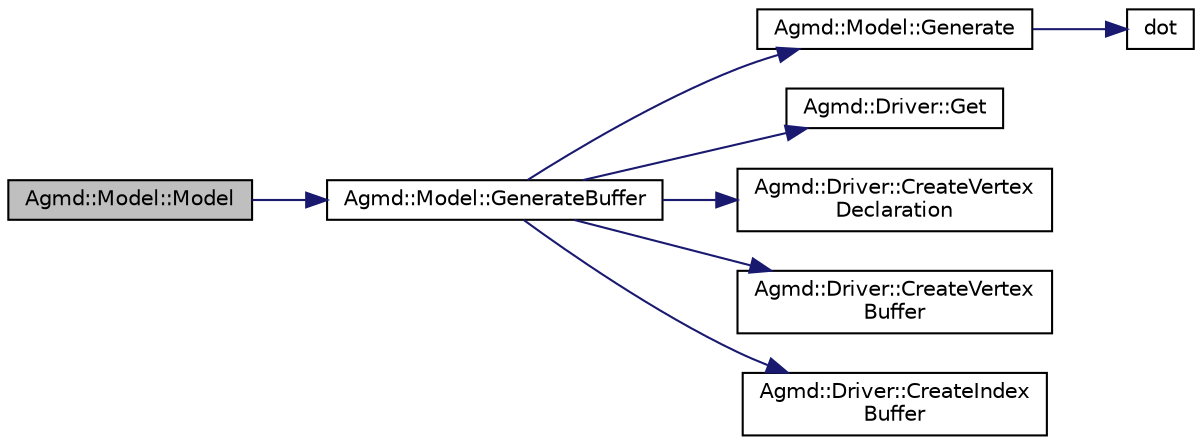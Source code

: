 digraph "Agmd::Model::Model"
{
  edge [fontname="Helvetica",fontsize="10",labelfontname="Helvetica",labelfontsize="10"];
  node [fontname="Helvetica",fontsize="10",shape=record];
  rankdir="LR";
  Node1 [label="Agmd::Model::Model",height=0.2,width=0.4,color="black", fillcolor="grey75", style="filled" fontcolor="black"];
  Node1 -> Node2 [color="midnightblue",fontsize="10",style="solid",fontname="Helvetica"];
  Node2 [label="Agmd::Model::GenerateBuffer",height=0.2,width=0.4,color="black", fillcolor="white", style="filled",URL="$class_agmd_1_1_model.html#a9f0869f94681218253c5f755d9c896e9"];
  Node2 -> Node3 [color="midnightblue",fontsize="10",style="solid",fontname="Helvetica"];
  Node3 [label="Agmd::Model::Generate",height=0.2,width=0.4,color="black", fillcolor="white", style="filled",URL="$class_agmd_1_1_model.html#a38a209d271ccb493a14af4c2b247fbcf"];
  Node3 -> Node4 [color="midnightblue",fontsize="10",style="solid",fontname="Helvetica"];
  Node4 [label="dot",height=0.2,width=0.4,color="black", fillcolor="white", style="filled",URL="$_demo_2simplexnoise_8cpp.html#ac09abdb6d0f634024e3f63d92542e38f"];
  Node2 -> Node5 [color="midnightblue",fontsize="10",style="solid",fontname="Helvetica"];
  Node5 [label="Agmd::Driver::Get",height=0.2,width=0.4,color="black", fillcolor="white", style="filled",URL="$class_agmd_1_1_driver.html#aedf84a4d782cbaad6a5d5eb1fd17b682"];
  Node2 -> Node6 [color="midnightblue",fontsize="10",style="solid",fontname="Helvetica"];
  Node6 [label="Agmd::Driver::CreateVertex\lDeclaration",height=0.2,width=0.4,color="black", fillcolor="white", style="filled",URL="$class_agmd_1_1_driver.html#a93266682368c862356b50269041f983f"];
  Node2 -> Node7 [color="midnightblue",fontsize="10",style="solid",fontname="Helvetica"];
  Node7 [label="Agmd::Driver::CreateVertex\lBuffer",height=0.2,width=0.4,color="black", fillcolor="white", style="filled",URL="$class_agmd_1_1_driver.html#aeb0311aeb0121cf0ea859cc7f67213df"];
  Node2 -> Node8 [color="midnightblue",fontsize="10",style="solid",fontname="Helvetica"];
  Node8 [label="Agmd::Driver::CreateIndex\lBuffer",height=0.2,width=0.4,color="black", fillcolor="white", style="filled",URL="$class_agmd_1_1_driver.html#a73a2d51147230616672aa7a1b4dd48dc"];
}
